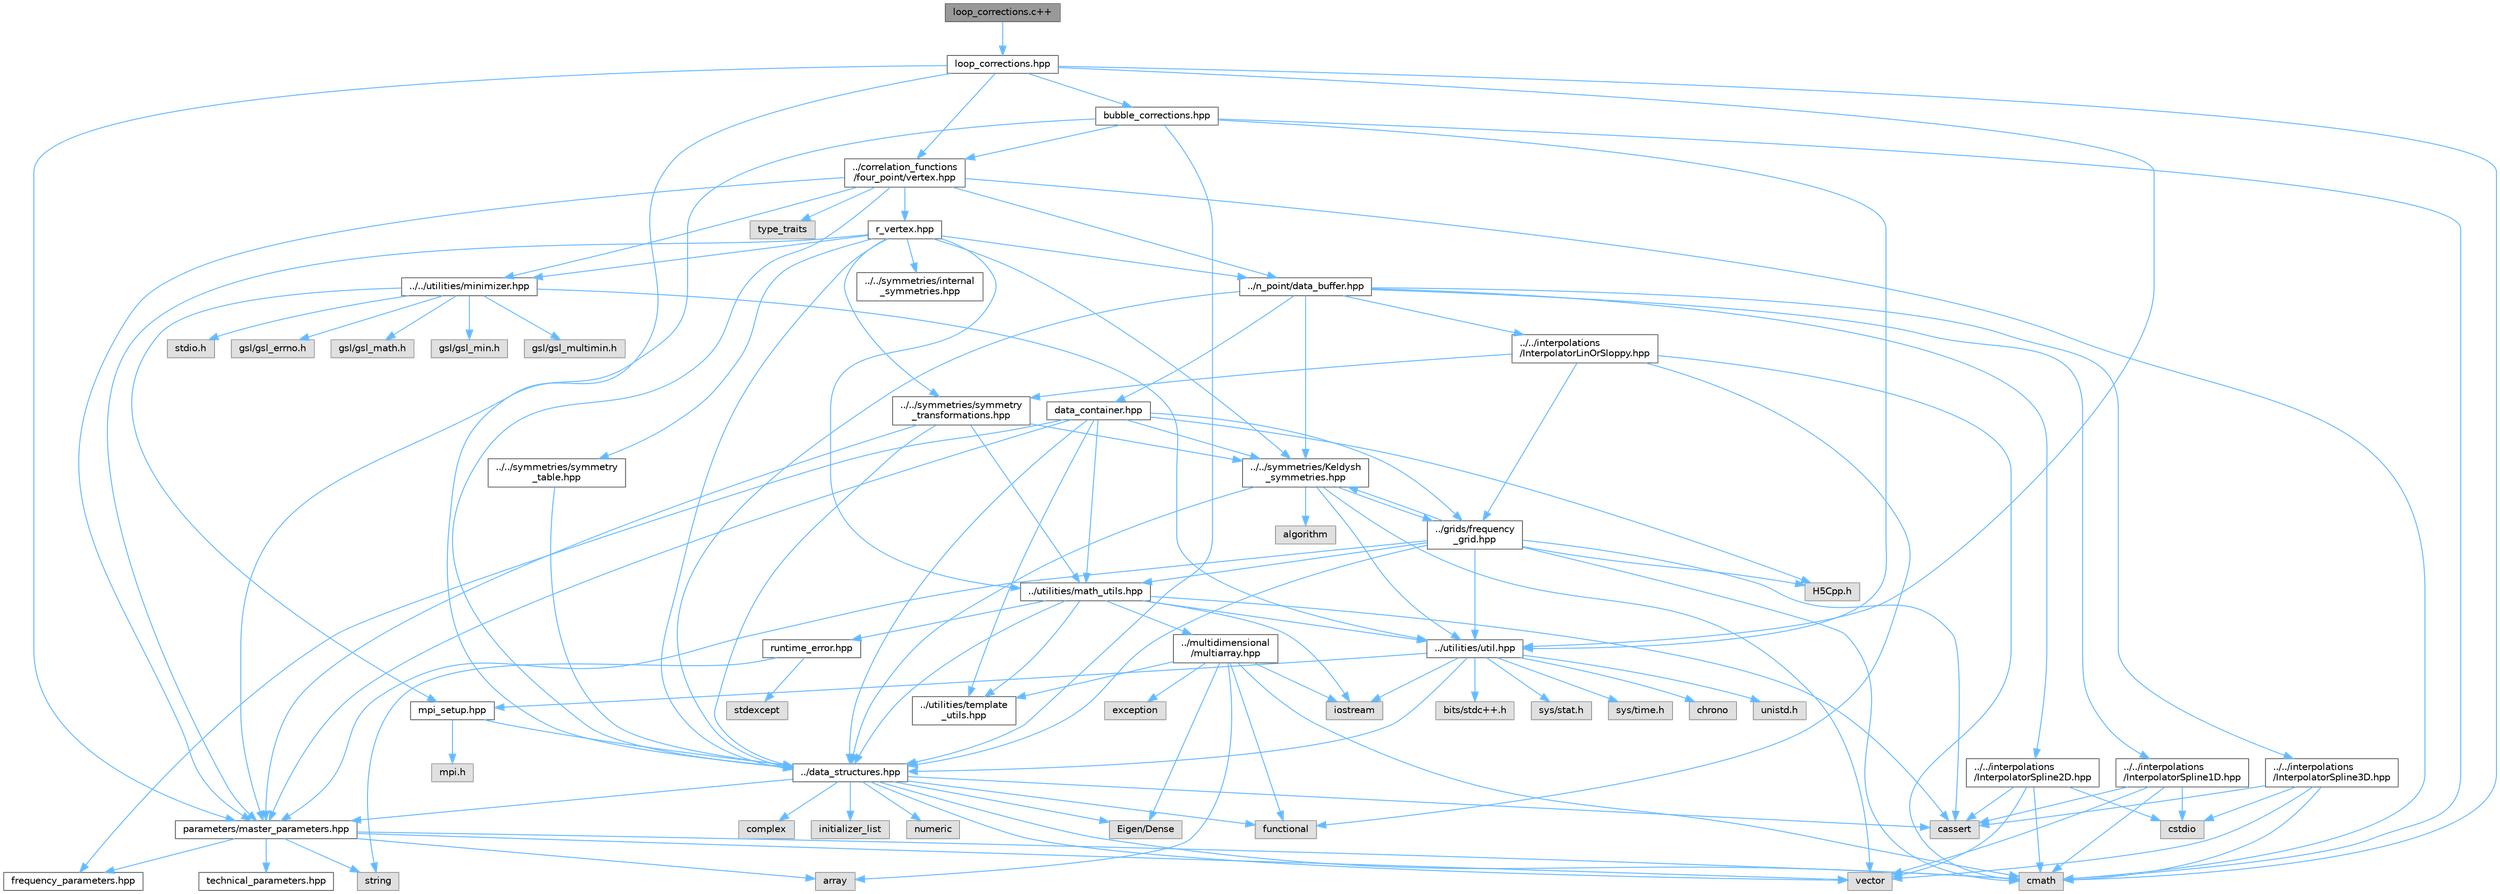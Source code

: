 digraph "loop_corrections.c++"
{
 // INTERACTIVE_SVG=YES
 // LATEX_PDF_SIZE
  bgcolor="transparent";
  edge [fontname=Helvetica,fontsize=10,labelfontname=Helvetica,labelfontsize=10];
  node [fontname=Helvetica,fontsize=10,shape=box,height=0.2,width=0.4];
  Node1 [id="Node000001",label="loop_corrections.c++",height=0.2,width=0.4,color="gray40", fillcolor="grey60", style="filled", fontcolor="black",tooltip=" "];
  Node1 -> Node2 [id="edge1_Node000001_Node000002",color="steelblue1",style="solid",tooltip=" "];
  Node2 [id="Node000002",label="loop_corrections.hpp",height=0.2,width=0.4,color="grey40", fillcolor="white", style="filled",URL="$d0/d0e/loop__corrections_8hpp.html",tooltip=" "];
  Node2 -> Node3 [id="edge2_Node000002_Node000003",color="steelblue1",style="solid",tooltip=" "];
  Node3 [id="Node000003",label="cmath",height=0.2,width=0.4,color="grey60", fillcolor="#E0E0E0", style="filled",tooltip=" "];
  Node2 -> Node4 [id="edge3_Node000002_Node000004",color="steelblue1",style="solid",tooltip=" "];
  Node4 [id="Node000004",label="../data_structures.hpp",height=0.2,width=0.4,color="grey40", fillcolor="white", style="filled",URL="$d7/d59/data__structures_8hpp.html",tooltip=" "];
  Node4 -> Node5 [id="edge4_Node000004_Node000005",color="steelblue1",style="solid",tooltip=" "];
  Node5 [id="Node000005",label="complex",height=0.2,width=0.4,color="grey60", fillcolor="#E0E0E0", style="filled",tooltip=" "];
  Node4 -> Node3 [id="edge5_Node000004_Node000003",color="steelblue1",style="solid",tooltip=" "];
  Node4 -> Node6 [id="edge6_Node000004_Node000006",color="steelblue1",style="solid",tooltip=" "];
  Node6 [id="Node000006",label="vector",height=0.2,width=0.4,color="grey60", fillcolor="#E0E0E0", style="filled",tooltip=" "];
  Node4 -> Node7 [id="edge7_Node000004_Node000007",color="steelblue1",style="solid",tooltip=" "];
  Node7 [id="Node000007",label="initializer_list",height=0.2,width=0.4,color="grey60", fillcolor="#E0E0E0", style="filled",tooltip=" "];
  Node4 -> Node8 [id="edge8_Node000004_Node000008",color="steelblue1",style="solid",tooltip=" "];
  Node8 [id="Node000008",label="functional",height=0.2,width=0.4,color="grey60", fillcolor="#E0E0E0", style="filled",tooltip=" "];
  Node4 -> Node9 [id="edge9_Node000004_Node000009",color="steelblue1",style="solid",tooltip=" "];
  Node9 [id="Node000009",label="cassert",height=0.2,width=0.4,color="grey60", fillcolor="#E0E0E0", style="filled",tooltip=" "];
  Node4 -> Node10 [id="edge10_Node000004_Node000010",color="steelblue1",style="solid",tooltip=" "];
  Node10 [id="Node000010",label="numeric",height=0.2,width=0.4,color="grey60", fillcolor="#E0E0E0", style="filled",tooltip=" "];
  Node4 -> Node11 [id="edge11_Node000004_Node000011",color="steelblue1",style="solid",tooltip=" "];
  Node11 [id="Node000011",label="parameters/master_parameters.hpp",height=0.2,width=0.4,color="grey40", fillcolor="white", style="filled",URL="$d1/df8/master__parameters_8hpp.html",tooltip=" "];
  Node11 -> Node3 [id="edge12_Node000011_Node000003",color="steelblue1",style="solid",tooltip=" "];
  Node11 -> Node6 [id="edge13_Node000011_Node000006",color="steelblue1",style="solid",tooltip=" "];
  Node11 -> Node12 [id="edge14_Node000011_Node000012",color="steelblue1",style="solid",tooltip=" "];
  Node12 [id="Node000012",label="string",height=0.2,width=0.4,color="grey60", fillcolor="#E0E0E0", style="filled",tooltip=" "];
  Node11 -> Node13 [id="edge15_Node000011_Node000013",color="steelblue1",style="solid",tooltip=" "];
  Node13 [id="Node000013",label="array",height=0.2,width=0.4,color="grey60", fillcolor="#E0E0E0", style="filled",tooltip=" "];
  Node11 -> Node14 [id="edge16_Node000011_Node000014",color="steelblue1",style="solid",tooltip=" "];
  Node14 [id="Node000014",label="frequency_parameters.hpp",height=0.2,width=0.4,color="grey40", fillcolor="white", style="filled",URL="$d3/d3c/frequency__parameters_8hpp.html",tooltip=" "];
  Node11 -> Node15 [id="edge17_Node000011_Node000015",color="steelblue1",style="solid",tooltip=" "];
  Node15 [id="Node000015",label="technical_parameters.hpp",height=0.2,width=0.4,color="grey40", fillcolor="white", style="filled",URL="$d9/d3a/technical__parameters_8hpp.html",tooltip=" "];
  Node4 -> Node16 [id="edge18_Node000004_Node000016",color="steelblue1",style="solid",tooltip=" "];
  Node16 [id="Node000016",label="Eigen/Dense",height=0.2,width=0.4,color="grey60", fillcolor="#E0E0E0", style="filled",tooltip=" "];
  Node2 -> Node17 [id="edge19_Node000002_Node000017",color="steelblue1",style="solid",tooltip=" "];
  Node17 [id="Node000017",label="../correlation_functions\l/four_point/vertex.hpp",height=0.2,width=0.4,color="grey40", fillcolor="white", style="filled",URL="$d1/d2d/vertex_8hpp.html",tooltip=" "];
  Node17 -> Node3 [id="edge20_Node000017_Node000003",color="steelblue1",style="solid",tooltip=" "];
  Node17 -> Node18 [id="edge21_Node000017_Node000018",color="steelblue1",style="solid",tooltip=" "];
  Node18 [id="Node000018",label="type_traits",height=0.2,width=0.4,color="grey60", fillcolor="#E0E0E0", style="filled",tooltip=" "];
  Node17 -> Node4 [id="edge22_Node000017_Node000004",color="steelblue1",style="solid",tooltip=" "];
  Node17 -> Node11 [id="edge23_Node000017_Node000011",color="steelblue1",style="solid",tooltip=" "];
  Node17 -> Node19 [id="edge24_Node000017_Node000019",color="steelblue1",style="solid",tooltip=" "];
  Node19 [id="Node000019",label="r_vertex.hpp",height=0.2,width=0.4,color="grey40", fillcolor="white", style="filled",URL="$d3/d22/r__vertex_8hpp.html",tooltip=" "];
  Node19 -> Node4 [id="edge25_Node000019_Node000004",color="steelblue1",style="solid",tooltip=" "];
  Node19 -> Node11 [id="edge26_Node000019_Node000011",color="steelblue1",style="solid",tooltip=" "];
  Node19 -> Node20 [id="edge27_Node000019_Node000020",color="steelblue1",style="solid",tooltip=" "];
  Node20 [id="Node000020",label="../../symmetries/Keldysh\l_symmetries.hpp",height=0.2,width=0.4,color="grey40", fillcolor="white", style="filled",URL="$d2/d1a/Keldysh__symmetries_8hpp.html",tooltip=" "];
  Node20 -> Node6 [id="edge28_Node000020_Node000006",color="steelblue1",style="solid",tooltip=" "];
  Node20 -> Node21 [id="edge29_Node000020_Node000021",color="steelblue1",style="solid",tooltip=" "];
  Node21 [id="Node000021",label="algorithm",height=0.2,width=0.4,color="grey60", fillcolor="#E0E0E0", style="filled",tooltip=" "];
  Node20 -> Node4 [id="edge30_Node000020_Node000004",color="steelblue1",style="solid",tooltip=" "];
  Node20 -> Node22 [id="edge31_Node000020_Node000022",color="steelblue1",style="solid",tooltip=" "];
  Node22 [id="Node000022",label="../utilities/util.hpp",height=0.2,width=0.4,color="grey40", fillcolor="white", style="filled",URL="$d0/d3f/util_8hpp.html",tooltip=" "];
  Node22 -> Node23 [id="edge32_Node000022_Node000023",color="steelblue1",style="solid",tooltip=" "];
  Node23 [id="Node000023",label="sys/time.h",height=0.2,width=0.4,color="grey60", fillcolor="#E0E0E0", style="filled",tooltip=" "];
  Node22 -> Node24 [id="edge33_Node000022_Node000024",color="steelblue1",style="solid",tooltip=" "];
  Node24 [id="Node000024",label="chrono",height=0.2,width=0.4,color="grey60", fillcolor="#E0E0E0", style="filled",tooltip=" "];
  Node22 -> Node25 [id="edge34_Node000022_Node000025",color="steelblue1",style="solid",tooltip=" "];
  Node25 [id="Node000025",label="unistd.h",height=0.2,width=0.4,color="grey60", fillcolor="#E0E0E0", style="filled",tooltip=" "];
  Node22 -> Node26 [id="edge35_Node000022_Node000026",color="steelblue1",style="solid",tooltip=" "];
  Node26 [id="Node000026",label="iostream",height=0.2,width=0.4,color="grey60", fillcolor="#E0E0E0", style="filled",tooltip=" "];
  Node22 -> Node27 [id="edge36_Node000022_Node000027",color="steelblue1",style="solid",tooltip=" "];
  Node27 [id="Node000027",label="bits/stdc++.h",height=0.2,width=0.4,color="grey60", fillcolor="#E0E0E0", style="filled",tooltip=" "];
  Node22 -> Node28 [id="edge37_Node000022_Node000028",color="steelblue1",style="solid",tooltip=" "];
  Node28 [id="Node000028",label="sys/stat.h",height=0.2,width=0.4,color="grey60", fillcolor="#E0E0E0", style="filled",tooltip=" "];
  Node22 -> Node4 [id="edge38_Node000022_Node000004",color="steelblue1",style="solid",tooltip=" "];
  Node22 -> Node29 [id="edge39_Node000022_Node000029",color="steelblue1",style="solid",tooltip=" "];
  Node29 [id="Node000029",label="mpi_setup.hpp",height=0.2,width=0.4,color="grey40", fillcolor="white", style="filled",URL="$db/de0/mpi__setup_8hpp.html",tooltip=" "];
  Node29 -> Node4 [id="edge40_Node000029_Node000004",color="steelblue1",style="solid",tooltip=" "];
  Node29 -> Node30 [id="edge41_Node000029_Node000030",color="steelblue1",style="solid",tooltip=" "];
  Node30 [id="Node000030",label="mpi.h",height=0.2,width=0.4,color="grey60", fillcolor="#E0E0E0", style="filled",tooltip=" "];
  Node20 -> Node31 [id="edge42_Node000020_Node000031",color="steelblue1",style="solid",tooltip=" "];
  Node31 [id="Node000031",label="../grids/frequency\l_grid.hpp",height=0.2,width=0.4,color="grey40", fillcolor="white", style="filled",URL="$d5/d39/frequency__grid_8hpp.html",tooltip=" "];
  Node31 -> Node3 [id="edge43_Node000031_Node000003",color="steelblue1",style="solid",tooltip=" "];
  Node31 -> Node4 [id="edge44_Node000031_Node000004",color="steelblue1",style="solid",tooltip=" "];
  Node31 -> Node22 [id="edge45_Node000031_Node000022",color="steelblue1",style="solid",tooltip=" "];
  Node31 -> Node11 [id="edge46_Node000031_Node000011",color="steelblue1",style="solid",tooltip=" "];
  Node31 -> Node32 [id="edge47_Node000031_Node000032",color="steelblue1",style="solid",tooltip=" "];
  Node32 [id="Node000032",label="../utilities/math_utils.hpp",height=0.2,width=0.4,color="grey40", fillcolor="white", style="filled",URL="$de/dbb/math__utils_8hpp.html",tooltip=" "];
  Node32 -> Node4 [id="edge48_Node000032_Node000004",color="steelblue1",style="solid",tooltip=" "];
  Node32 -> Node33 [id="edge49_Node000032_Node000033",color="steelblue1",style="solid",tooltip=" "];
  Node33 [id="Node000033",label="../multidimensional\l/multiarray.hpp",height=0.2,width=0.4,color="grey40", fillcolor="white", style="filled",URL="$df/da4/multiarray_8hpp.html",tooltip=" "];
  Node33 -> Node13 [id="edge50_Node000033_Node000013",color="steelblue1",style="solid",tooltip=" "];
  Node33 -> Node3 [id="edge51_Node000033_Node000003",color="steelblue1",style="solid",tooltip=" "];
  Node33 -> Node34 [id="edge52_Node000033_Node000034",color="steelblue1",style="solid",tooltip=" "];
  Node34 [id="Node000034",label="exception",height=0.2,width=0.4,color="grey60", fillcolor="#E0E0E0", style="filled",tooltip=" "];
  Node33 -> Node8 [id="edge53_Node000033_Node000008",color="steelblue1",style="solid",tooltip=" "];
  Node33 -> Node26 [id="edge54_Node000033_Node000026",color="steelblue1",style="solid",tooltip=" "];
  Node33 -> Node16 [id="edge55_Node000033_Node000016",color="steelblue1",style="solid",tooltip=" "];
  Node33 -> Node35 [id="edge56_Node000033_Node000035",color="steelblue1",style="solid",tooltip=" "];
  Node35 [id="Node000035",label="../utilities/template\l_utils.hpp",height=0.2,width=0.4,color="grey40", fillcolor="white", style="filled",URL="$dd/de3/template__utils_8hpp.html",tooltip=" "];
  Node32 -> Node35 [id="edge57_Node000032_Node000035",color="steelblue1",style="solid",tooltip=" "];
  Node32 -> Node36 [id="edge58_Node000032_Node000036",color="steelblue1",style="solid",tooltip=" "];
  Node36 [id="Node000036",label="runtime_error.hpp",height=0.2,width=0.4,color="grey40", fillcolor="white", style="filled",URL="$d1/d64/runtime__error_8hpp.html",tooltip=" "];
  Node36 -> Node37 [id="edge59_Node000036_Node000037",color="steelblue1",style="solid",tooltip=" "];
  Node37 [id="Node000037",label="stdexcept",height=0.2,width=0.4,color="grey60", fillcolor="#E0E0E0", style="filled",tooltip=" "];
  Node36 -> Node12 [id="edge60_Node000036_Node000012",color="steelblue1",style="solid",tooltip=" "];
  Node32 -> Node22 [id="edge61_Node000032_Node000022",color="steelblue1",style="solid",tooltip=" "];
  Node32 -> Node26 [id="edge62_Node000032_Node000026",color="steelblue1",style="solid",tooltip=" "];
  Node32 -> Node9 [id="edge63_Node000032_Node000009",color="steelblue1",style="solid",tooltip=" "];
  Node31 -> Node20 [id="edge64_Node000031_Node000020",color="steelblue1",style="solid",tooltip=" "];
  Node31 -> Node9 [id="edge65_Node000031_Node000009",color="steelblue1",style="solid",tooltip=" "];
  Node31 -> Node38 [id="edge66_Node000031_Node000038",color="steelblue1",style="solid",tooltip=" "];
  Node38 [id="Node000038",label="H5Cpp.h",height=0.2,width=0.4,color="grey60", fillcolor="#E0E0E0", style="filled",tooltip=" "];
  Node19 -> Node39 [id="edge67_Node000019_Node000039",color="steelblue1",style="solid",tooltip=" "];
  Node39 [id="Node000039",label="../../symmetries/internal\l_symmetries.hpp",height=0.2,width=0.4,color="grey40", fillcolor="white", style="filled",URL="$d1/dfd/internal__symmetries_8hpp.html",tooltip=" "];
  Node19 -> Node40 [id="edge68_Node000019_Node000040",color="steelblue1",style="solid",tooltip=" "];
  Node40 [id="Node000040",label="../../symmetries/symmetry\l_transformations.hpp",height=0.2,width=0.4,color="grey40", fillcolor="white", style="filled",URL="$db/d7d/symmetry__transformations_8hpp.html",tooltip=" "];
  Node40 -> Node11 [id="edge69_Node000040_Node000011",color="steelblue1",style="solid",tooltip=" "];
  Node40 -> Node32 [id="edge70_Node000040_Node000032",color="steelblue1",style="solid",tooltip=" "];
  Node40 -> Node20 [id="edge71_Node000040_Node000020",color="steelblue1",style="solid",tooltip=" "];
  Node40 -> Node4 [id="edge72_Node000040_Node000004",color="steelblue1",style="solid",tooltip=" "];
  Node19 -> Node41 [id="edge73_Node000019_Node000041",color="steelblue1",style="solid",tooltip=" "];
  Node41 [id="Node000041",label="../../symmetries/symmetry\l_table.hpp",height=0.2,width=0.4,color="grey40", fillcolor="white", style="filled",URL="$d3/d77/symmetry__table_8hpp.html",tooltip=" "];
  Node41 -> Node4 [id="edge74_Node000041_Node000004",color="steelblue1",style="solid",tooltip=" "];
  Node19 -> Node32 [id="edge75_Node000019_Node000032",color="steelblue1",style="solid",tooltip=" "];
  Node19 -> Node42 [id="edge76_Node000019_Node000042",color="steelblue1",style="solid",tooltip=" "];
  Node42 [id="Node000042",label="../../utilities/minimizer.hpp",height=0.2,width=0.4,color="grey40", fillcolor="white", style="filled",URL="$d4/d21/minimizer_8hpp.html",tooltip=" "];
  Node42 -> Node43 [id="edge77_Node000042_Node000043",color="steelblue1",style="solid",tooltip=" "];
  Node43 [id="Node000043",label="stdio.h",height=0.2,width=0.4,color="grey60", fillcolor="#E0E0E0", style="filled",tooltip=" "];
  Node42 -> Node44 [id="edge78_Node000042_Node000044",color="steelblue1",style="solid",tooltip=" "];
  Node44 [id="Node000044",label="gsl/gsl_errno.h",height=0.2,width=0.4,color="grey60", fillcolor="#E0E0E0", style="filled",tooltip=" "];
  Node42 -> Node45 [id="edge79_Node000042_Node000045",color="steelblue1",style="solid",tooltip=" "];
  Node45 [id="Node000045",label="gsl/gsl_math.h",height=0.2,width=0.4,color="grey60", fillcolor="#E0E0E0", style="filled",tooltip=" "];
  Node42 -> Node46 [id="edge80_Node000042_Node000046",color="steelblue1",style="solid",tooltip=" "];
  Node46 [id="Node000046",label="gsl/gsl_min.h",height=0.2,width=0.4,color="grey60", fillcolor="#E0E0E0", style="filled",tooltip=" "];
  Node42 -> Node47 [id="edge81_Node000042_Node000047",color="steelblue1",style="solid",tooltip=" "];
  Node47 [id="Node000047",label="gsl/gsl_multimin.h",height=0.2,width=0.4,color="grey60", fillcolor="#E0E0E0", style="filled",tooltip=" "];
  Node42 -> Node29 [id="edge82_Node000042_Node000029",color="steelblue1",style="solid",tooltip=" "];
  Node42 -> Node22 [id="edge83_Node000042_Node000022",color="steelblue1",style="solid",tooltip=" "];
  Node19 -> Node48 [id="edge84_Node000019_Node000048",color="steelblue1",style="solid",tooltip=" "];
  Node48 [id="Node000048",label="../n_point/data_buffer.hpp",height=0.2,width=0.4,color="grey40", fillcolor="white", style="filled",URL="$dc/d80/data__buffer_8hpp.html",tooltip=" "];
  Node48 -> Node4 [id="edge85_Node000048_Node000004",color="steelblue1",style="solid",tooltip=" "];
  Node48 -> Node20 [id="edge86_Node000048_Node000020",color="steelblue1",style="solid",tooltip=" "];
  Node48 -> Node49 [id="edge87_Node000048_Node000049",color="steelblue1",style="solid",tooltip=" "];
  Node49 [id="Node000049",label="data_container.hpp",height=0.2,width=0.4,color="grey40", fillcolor="white", style="filled",URL="$da/dbc/data__container_8hpp.html",tooltip=" "];
  Node49 -> Node35 [id="edge88_Node000049_Node000035",color="steelblue1",style="solid",tooltip=" "];
  Node49 -> Node32 [id="edge89_Node000049_Node000032",color="steelblue1",style="solid",tooltip=" "];
  Node49 -> Node20 [id="edge90_Node000049_Node000020",color="steelblue1",style="solid",tooltip=" "];
  Node49 -> Node4 [id="edge91_Node000049_Node000004",color="steelblue1",style="solid",tooltip=" "];
  Node49 -> Node11 [id="edge92_Node000049_Node000011",color="steelblue1",style="solid",tooltip=" "];
  Node49 -> Node14 [id="edge93_Node000049_Node000014",color="steelblue1",style="solid",tooltip=" "];
  Node49 -> Node31 [id="edge94_Node000049_Node000031",color="steelblue1",style="solid",tooltip=" "];
  Node49 -> Node38 [id="edge95_Node000049_Node000038",color="steelblue1",style="solid",tooltip=" "];
  Node48 -> Node50 [id="edge96_Node000048_Node000050",color="steelblue1",style="solid",tooltip=" "];
  Node50 [id="Node000050",label="../../interpolations\l/InterpolatorLinOrSloppy.hpp",height=0.2,width=0.4,color="grey40", fillcolor="white", style="filled",URL="$d3/d17/InterpolatorLinOrSloppy_8hpp.html",tooltip=" "];
  Node50 -> Node3 [id="edge97_Node000050_Node000003",color="steelblue1",style="solid",tooltip=" "];
  Node50 -> Node8 [id="edge98_Node000050_Node000008",color="steelblue1",style="solid",tooltip=" "];
  Node50 -> Node31 [id="edge99_Node000050_Node000031",color="steelblue1",style="solid",tooltip=" "];
  Node50 -> Node40 [id="edge100_Node000050_Node000040",color="steelblue1",style="solid",tooltip=" "];
  Node48 -> Node51 [id="edge101_Node000048_Node000051",color="steelblue1",style="solid",tooltip=" "];
  Node51 [id="Node000051",label="../../interpolations\l/InterpolatorSpline1D.hpp",height=0.2,width=0.4,color="grey40", fillcolor="white", style="filled",URL="$d1/d52/InterpolatorSpline1D_8hpp.html",tooltip=" "];
  Node51 -> Node52 [id="edge102_Node000051_Node000052",color="steelblue1",style="solid",tooltip=" "];
  Node52 [id="Node000052",label="cstdio",height=0.2,width=0.4,color="grey60", fillcolor="#E0E0E0", style="filled",tooltip=" "];
  Node51 -> Node9 [id="edge103_Node000051_Node000009",color="steelblue1",style="solid",tooltip=" "];
  Node51 -> Node3 [id="edge104_Node000051_Node000003",color="steelblue1",style="solid",tooltip=" "];
  Node51 -> Node6 [id="edge105_Node000051_Node000006",color="steelblue1",style="solid",tooltip=" "];
  Node48 -> Node53 [id="edge106_Node000048_Node000053",color="steelblue1",style="solid",tooltip=" "];
  Node53 [id="Node000053",label="../../interpolations\l/InterpolatorSpline2D.hpp",height=0.2,width=0.4,color="grey40", fillcolor="white", style="filled",URL="$d6/d91/InterpolatorSpline2D_8hpp.html",tooltip=" "];
  Node53 -> Node52 [id="edge107_Node000053_Node000052",color="steelblue1",style="solid",tooltip=" "];
  Node53 -> Node9 [id="edge108_Node000053_Node000009",color="steelblue1",style="solid",tooltip=" "];
  Node53 -> Node3 [id="edge109_Node000053_Node000003",color="steelblue1",style="solid",tooltip=" "];
  Node53 -> Node6 [id="edge110_Node000053_Node000006",color="steelblue1",style="solid",tooltip=" "];
  Node48 -> Node54 [id="edge111_Node000048_Node000054",color="steelblue1",style="solid",tooltip=" "];
  Node54 [id="Node000054",label="../../interpolations\l/InterpolatorSpline3D.hpp",height=0.2,width=0.4,color="grey40", fillcolor="white", style="filled",URL="$dd/dcc/InterpolatorSpline3D_8hpp.html",tooltip=" "];
  Node54 -> Node52 [id="edge112_Node000054_Node000052",color="steelblue1",style="solid",tooltip=" "];
  Node54 -> Node9 [id="edge113_Node000054_Node000009",color="steelblue1",style="solid",tooltip=" "];
  Node54 -> Node3 [id="edge114_Node000054_Node000003",color="steelblue1",style="solid",tooltip=" "];
  Node54 -> Node6 [id="edge115_Node000054_Node000006",color="steelblue1",style="solid",tooltip=" "];
  Node17 -> Node42 [id="edge116_Node000017_Node000042",color="steelblue1",style="solid",tooltip=" "];
  Node17 -> Node48 [id="edge117_Node000017_Node000048",color="steelblue1",style="solid",tooltip=" "];
  Node2 -> Node11 [id="edge118_Node000002_Node000011",color="steelblue1",style="solid",tooltip=" "];
  Node2 -> Node22 [id="edge119_Node000002_Node000022",color="steelblue1",style="solid",tooltip=" "];
  Node2 -> Node55 [id="edge120_Node000002_Node000055",color="steelblue1",style="solid",tooltip=" "];
  Node55 [id="Node000055",label="bubble_corrections.hpp",height=0.2,width=0.4,color="grey40", fillcolor="white", style="filled",URL="$dd/dea/bubble__corrections_8hpp.html",tooltip=" "];
  Node55 -> Node4 [id="edge121_Node000055_Node000004",color="steelblue1",style="solid",tooltip=" "];
  Node55 -> Node17 [id="edge122_Node000055_Node000017",color="steelblue1",style="solid",tooltip=" "];
  Node55 -> Node11 [id="edge123_Node000055_Node000011",color="steelblue1",style="solid",tooltip=" "];
  Node55 -> Node22 [id="edge124_Node000055_Node000022",color="steelblue1",style="solid",tooltip=" "];
  Node55 -> Node3 [id="edge125_Node000055_Node000003",color="steelblue1",style="solid",tooltip=" "];
}
